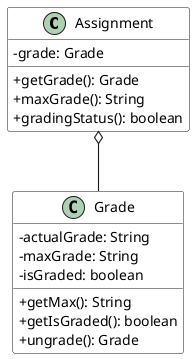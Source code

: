 @startuml
skinparam arrowThickness 1.1
skinparam classBackgroundColor LOGIC_COLOR
skinparam classAttributeIconSize 0

Assignment o-- Grade

class Assignment {
-grade: Grade
+getGrade(): Grade
+maxGrade(): String
+gradingStatus(): boolean
}

class Grade {
-actualGrade: String
-maxGrade: String
-isGraded: boolean
+getMax(): String
+getIsGraded(): boolean
+ungrade(): Grade
}
@enduml